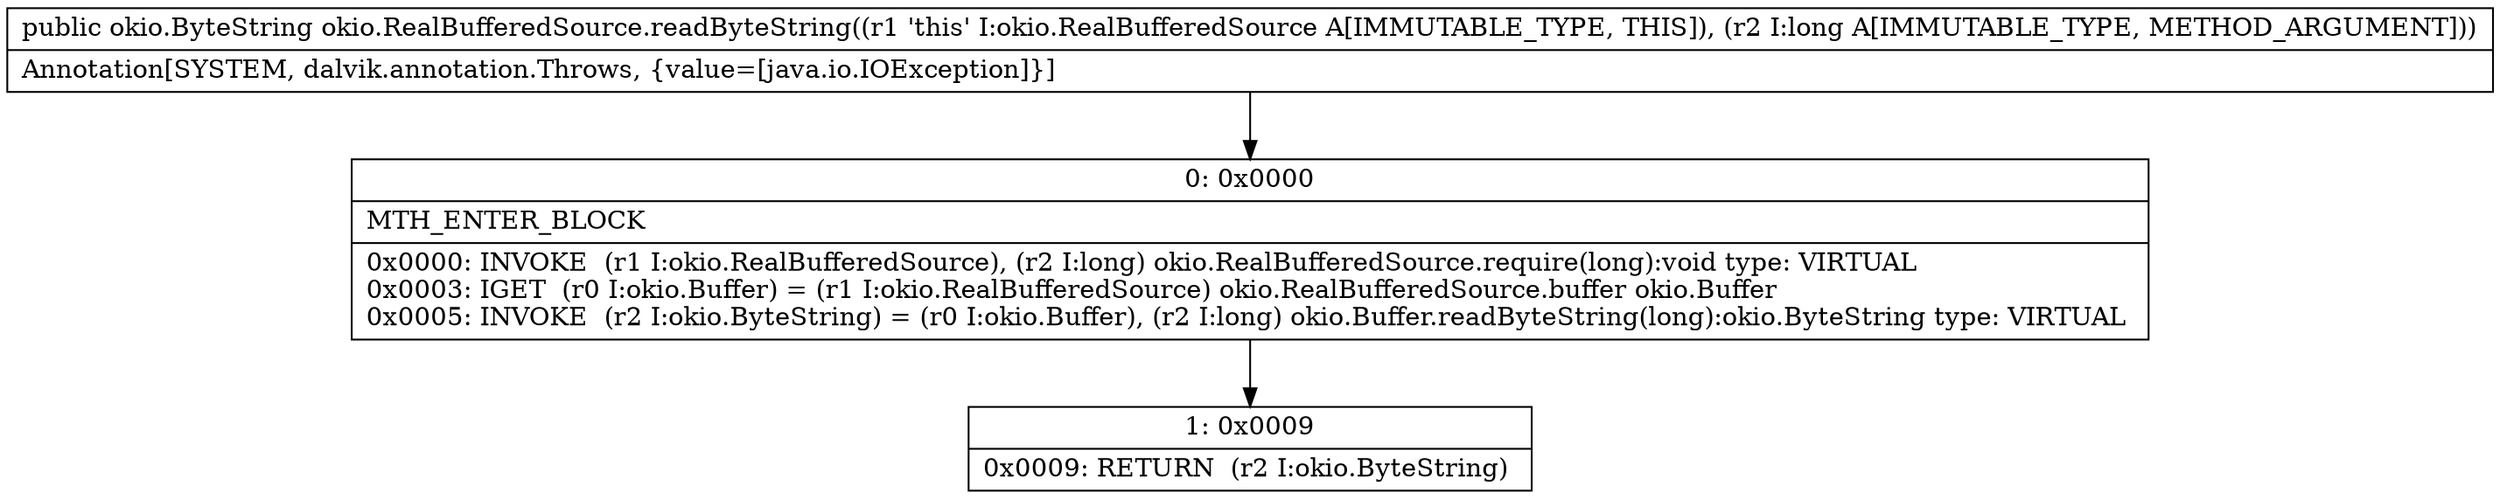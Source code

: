 digraph "CFG forokio.RealBufferedSource.readByteString(J)Lokio\/ByteString;" {
Node_0 [shape=record,label="{0\:\ 0x0000|MTH_ENTER_BLOCK\l|0x0000: INVOKE  (r1 I:okio.RealBufferedSource), (r2 I:long) okio.RealBufferedSource.require(long):void type: VIRTUAL \l0x0003: IGET  (r0 I:okio.Buffer) = (r1 I:okio.RealBufferedSource) okio.RealBufferedSource.buffer okio.Buffer \l0x0005: INVOKE  (r2 I:okio.ByteString) = (r0 I:okio.Buffer), (r2 I:long) okio.Buffer.readByteString(long):okio.ByteString type: VIRTUAL \l}"];
Node_1 [shape=record,label="{1\:\ 0x0009|0x0009: RETURN  (r2 I:okio.ByteString) \l}"];
MethodNode[shape=record,label="{public okio.ByteString okio.RealBufferedSource.readByteString((r1 'this' I:okio.RealBufferedSource A[IMMUTABLE_TYPE, THIS]), (r2 I:long A[IMMUTABLE_TYPE, METHOD_ARGUMENT]))  | Annotation[SYSTEM, dalvik.annotation.Throws, \{value=[java.io.IOException]\}]\l}"];
MethodNode -> Node_0;
Node_0 -> Node_1;
}

